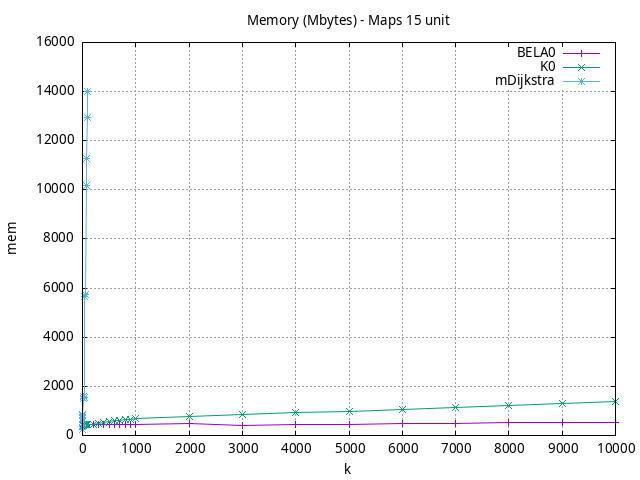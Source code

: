 #!/usr/bin/gnuplot
# -*- coding: utf-8 -*-
#
# results/maps/unit/15/random512-15.brute-force.unit.mem.gnuplot
#
# Started on 04/07/2024 21:44:35
# Author: Carlos Linares López
set grid
set xlabel "k"
set ylabel "mem"

set title "Memory (Mbytes) - Maps 15 unit"

set terminal png enhanced font "Ariel,10"
set output 'random512-15.brute-force.unit.mem.png'

plot "-" title "BELA0"      with linesp, "-" title "K0"      with linesp, "-" title "mDijkstra"      with linesp

	1 372.35
	2 389.0
	3 389.0
	4 401.54
	5 411.0
	6 411.0
	7 411.0
	8 411.0
	9 411.0
	10 414.8
	20 419.45
	30 421.0
	40 421.09
	50 423.41
	60 425.0
	70 425.94
	80 427.0
	90 428.88
	100 431.0
	200 431.0
	300 432.77
	400 434.0
	500 434.0
	600 434.0
	700 434.0
	800 434.0
	900 434.96
	1000 441.72
	2000 478.65
	3000 413.87
	4000 443.93
	5000 463.16
	6000 479.08
	7000 494.97
	8000 511.45
	9000 532.54
	10000 548.36
end
	1 401.2
	2 402.51
	3 407.37
	4 416.0
	5 416.7
	6 421.0
	7 423.55
	8 421.4
	9 422.25
	10 424.88
	20 430.12
	30 431.49
	40 430.59
	50 433.04
	60 436.88
	70 438.28
	80 441.69
	90 442.18
	100 448.62
	200 463.03
	300 496.27
	400 534.3
	500 586.27
	600 618.24
	700 629.31
	800 637.36
	900 656.97
	1000 686.2
	2000 780.01
	3000 852.7
	4000 919.07
	5000 988.44
	6000 1058.73
	7000 1128.94
	8000 1204.76
	9000 1293.0
	10000 1365.99
end
	1 257.04
	2 415.81
	3 582.0
	4 702.37
	5 834.93
	6 815.0
	7 815.0
	8 815.0
	9 820.5
	10 1521.57
	20 1586.89
	30 1527.0
	40 5649.68
	50 5738.88
	60 5726.0
	70 10187.65
	80 11285.63
	90 12949.56
	100 14022.38
end
